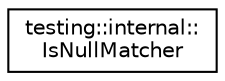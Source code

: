 digraph "Graphical Class Hierarchy"
{
  edge [fontname="Helvetica",fontsize="10",labelfontname="Helvetica",labelfontsize="10"];
  node [fontname="Helvetica",fontsize="10",shape=record];
  rankdir="LR";
  Node1 [label="testing::internal::\lIsNullMatcher",height=0.2,width=0.4,color="black", fillcolor="white", style="filled",URL="$classtesting_1_1internal_1_1_is_null_matcher.html"];
}
